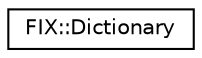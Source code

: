 digraph "Graphical Class Hierarchy"
{
  edge [fontname="Helvetica",fontsize="10",labelfontname="Helvetica",labelfontsize="10"];
  node [fontname="Helvetica",fontsize="10",shape=record];
  rankdir="LR";
  Node0 [label="FIX::Dictionary",height=0.2,width=0.4,color="black", fillcolor="white", style="filled",URL="$class_f_i_x_1_1_dictionary.html",tooltip="For storage and retrieval of key/value pairs. "];
}
